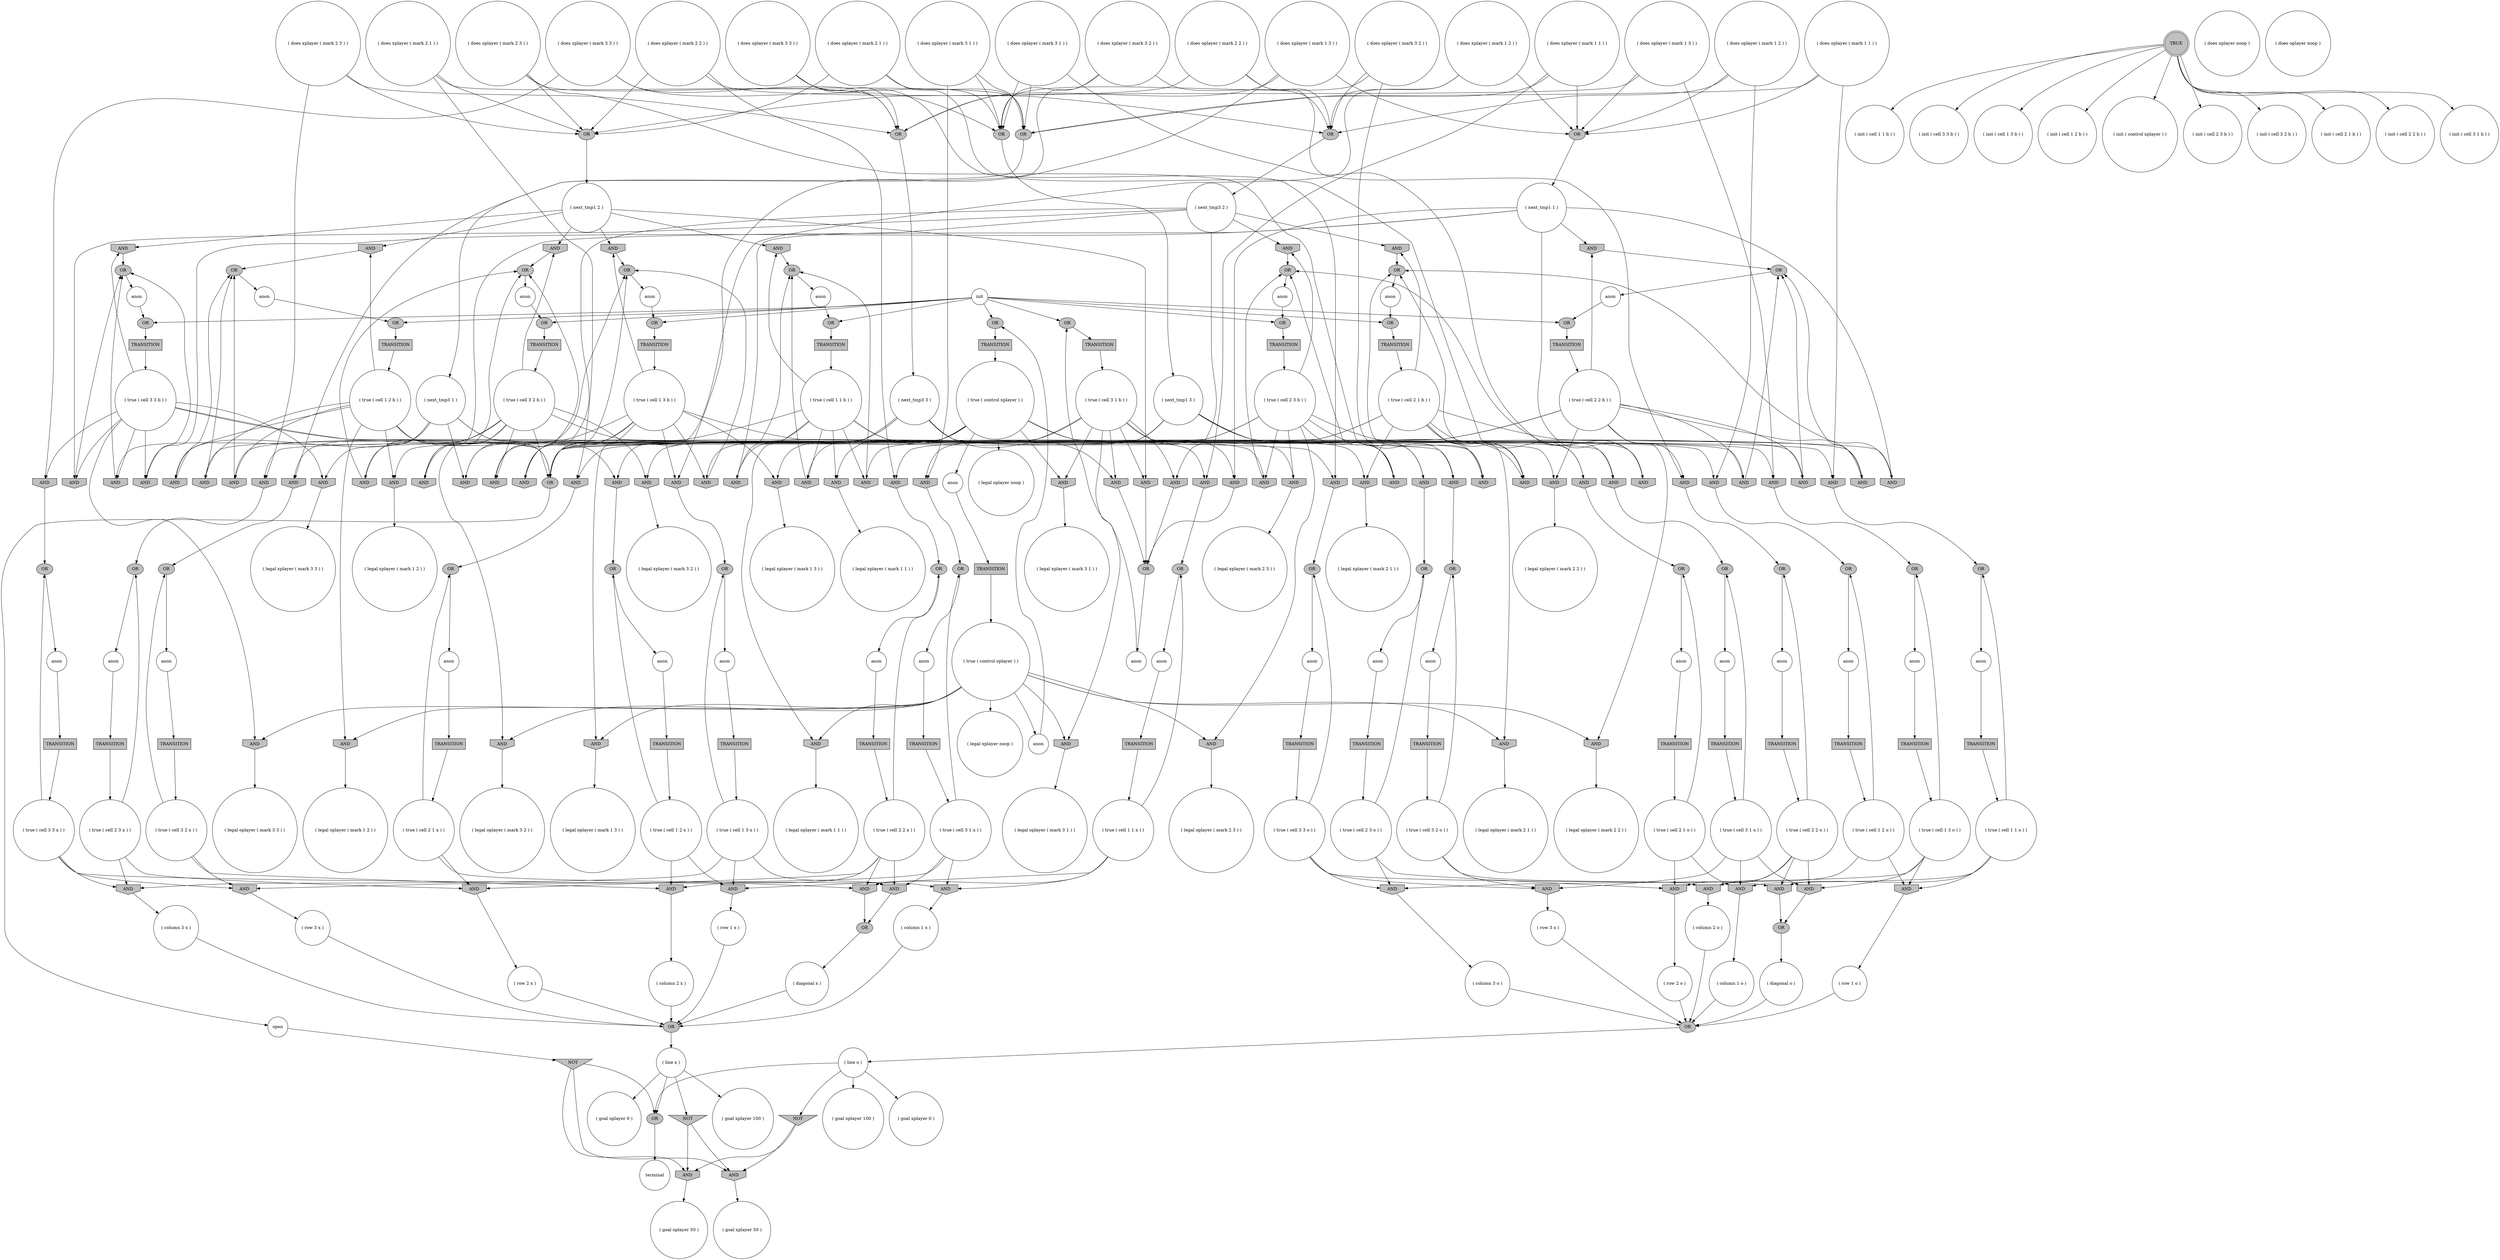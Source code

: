 digraph propNet
{
	"@742d142a"[shape=ellipse, style= filled, fillcolor=grey, label="OR"]; "@742d142a"->"@ea5e9e7"; 
	"@746c0995"[shape=circle, style= filled, fillcolor=white, label="( next_tmp1 1 )"]; "@746c0995"->"@47c7b77e"; "@746c0995"->"@743330e2"; "@746c0995"->"@6fc62aa8"; "@746c0995"->"@c8ec3bc"; "@746c0995"->"@c60090d"; "@746c0995"->"@1fd889aa"; 
	"@1d573137"[shape=circle, style= filled, fillcolor=white, label="anon"]; "@1d573137"->"@7595edfe"; 
	"@5213da08"[shape=circle, style= filled, fillcolor=white, label="( legal oplayer noop )"]; 
	"@4f28cbd3"[shape=circle, style= filled, fillcolor=white, label="( legal oplayer ( mark 2 2 ) )"]; 
	"@47c7b77e"[shape=invhouse, style= filled, fillcolor=grey, label="AND"]; "@47c7b77e"->"@605264dc"; 
	"@37953895"[shape=ellipse, style= filled, fillcolor=grey, label="OR"]; "@37953895"->"@25b5dab5"; 
	"@1bec10c9"[shape=invhouse, style= filled, fillcolor=grey, label="AND"]; "@1bec10c9"->"@597b84f9"; 
	"@33e95386"[shape=circle, style= filled, fillcolor=white, label="( next_tmp1 2 )"]; "@33e95386"->"@97919f6"; "@33e95386"->"@4247609b"; "@33e95386"->"@423a346f"; "@33e95386"->"@fa91f44"; "@33e95386"->"@6edcda91"; "@33e95386"->"@565c1044"; 
	"@3e272454"[shape=circle, style= filled, fillcolor=white, label="( does xplayer ( mark 1 2 ) )"]; "@3e272454"->"@1b6a9d0a"; "@3e272454"->"@ed48578"; "@3e272454"->"@3c5310e4"; 
	"@4af42ea0"[shape=invhouse, style= filled, fillcolor=grey, label="AND"]; "@4af42ea0"->"@72440d13"; 
	"@79c4cc17"[shape=invhouse, style= filled, fillcolor=grey, label="AND"]; "@79c4cc17"->"@519e0684"; 
	"@33c36633"[shape=box, style= filled, fillcolor=grey, label="TRANSITION"]; "@33c36633"->"@5b83f762"; 
	"@3c572554"[shape=circle, style= filled, fillcolor=white, label="anon"]; "@3c572554"->"@1f6592ec"; 
	"@1a6fa30c"[shape=invhouse, style= filled, fillcolor=grey, label="AND"]; "@1a6fa30c"->"@29f05ce9"; 
	"@4629b46a"[shape=ellipse, style= filled, fillcolor=grey, label="OR"]; "@4629b46a"->"@5c03bf22"; 
	"@33bb3ce6"[shape=circle, style= filled, fillcolor=white, label="( init ( cell 1 1 b ) )"]; 
	"@58c1beab"[shape=ellipse, style= filled, fillcolor=grey, label="OR"]; "@58c1beab"->"@17ccfa13"; 
	"@291972f8"[shape=circle, style= filled, fillcolor=white, label="( does xplayer ( mark 2 2 ) )"]; "@291972f8"->"@53bfbe41"; "@291972f8"->"@72c25346"; "@291972f8"->"@3c5310e4"; 
	"@1ebe99f8"[shape=invhouse, style= filled, fillcolor=grey, label="AND"]; "@1ebe99f8"->"@f970646"; 
	"@258bd34e"[shape=box, style= filled, fillcolor=grey, label="TRANSITION"]; "@258bd34e"->"@292e49c3"; 
	"@440939dc"[shape=circle, style= filled, fillcolor=white, label="( legal oplayer ( mark 1 3 ) )"]; 
	"@7ead510"[shape=circle, style= filled, fillcolor=white, label="terminal"]; 
	"@463bfb01"[shape=box, style= filled, fillcolor=grey, label="TRANSITION"]; "@463bfb01"->"@34f07ec4"; 
	"@3b237a89"[shape=circle, style= filled, fillcolor=white, label="( true ( cell 2 1 o ) )"]; "@3b237a89"->"@11ee68d1"; "@3b237a89"->"@34fe7e0e"; "@3b237a89"->"@2a6cb4c8"; 
	"@7b17cda3"[shape=circle, style= filled, fillcolor=white, label="( does oplayer ( mark 2 2 ) )"]; "@7b17cda3"->"@7ab2f62"; "@7b17cda3"->"@72c25346"; "@7b17cda3"->"@3c5310e4"; 
	"@71457184"[shape=invhouse, style= filled, fillcolor=grey, label="AND"]; "@71457184"->"@232934a1"; 
	"@3379bd14"[shape=box, style= filled, fillcolor=grey, label="TRANSITION"]; "@3379bd14"->"@2e900309"; 
	"@153a8045"[shape=circle, style= filled, fillcolor=white, label="( init ( cell 3 3 b ) )"]; 
	"@216891f0"[shape=box, style= filled, fillcolor=grey, label="TRANSITION"]; "@216891f0"->"@28d49111"; 
	"@15223b12"[shape=circle, style= filled, fillcolor=white, label="( does xplayer ( mark 1 3 ) )"]; "@15223b12"->"@1b6a9d0a"; "@15223b12"->"@52603c9f"; "@15223b12"->"@25355ef9"; 
	"@39ee475a"[shape=invhouse, style= filled, fillcolor=grey, label="AND"]; "@39ee475a"->"@440939dc"; 
	"@5b026d9f"[shape=circle, style= filled, fillcolor=white, label="( true ( cell 2 2 x ) )"]; "@5b026d9f"->"@1513e285"; "@5b026d9f"->"@7c8a5ff0"; "@5b026d9f"->"@1946d5dc"; "@5b026d9f"->"@115607b7"; "@5b026d9f"->"@3c76ced6"; 
	"@1fa76740"[shape=circle, style= filled, fillcolor=white, label="( true ( cell 2 3 o ) )"]; "@1fa76740"->"@6c81526f"; "@1fa76740"->"@34fe7e0e"; "@1fa76740"->"@728f5352"; 
	"@50cf99e8"[shape=ellipse, style= filled, fillcolor=grey, label="OR"]; "@50cf99e8"->"@2786bf64"; 
	"@6ad4abda"[shape=invhouse, style= filled, fillcolor=grey, label="AND"]; "@6ad4abda"->"@529bc5b"; 
	"@656c50af"[shape=circle, style= filled, fillcolor=white, label="( true ( cell 1 3 o ) )"]; "@656c50af"->"@7df86f75"; "@656c50af"->"@fc93f91"; "@656c50af"->"@71457184"; "@656c50af"->"@728f5352"; 
	"@6c81526f"[shape=ellipse, style= filled, fillcolor=grey, label="OR"]; "@6c81526f"->"@1e4b2d10"; 
	"@5feee6b2"[shape=box, style= filled, fillcolor=grey, label="TRANSITION"]; "@5feee6b2"->"@79826b7a"; 
	"@46d0cc3a"[shape=circle, style= filled, fillcolor=white, label="anon"]; "@46d0cc3a"->"@756ac176"; 
	"@a93370a"[shape=circle, style= filled, fillcolor=white, label="( goal oplayer 100 )"]; 
	"@717a07ac"[shape=circle, style= filled, fillcolor=white, label="( next_tmp3 2 )"]; "@717a07ac"->"@60216f75"; "@717a07ac"->"@10d32baa"; "@717a07ac"->"@4af42ea0"; "@717a07ac"->"@26a21ac2"; "@717a07ac"->"@19d3f905"; "@717a07ac"->"@1a6fa30c"; 
	"@4247609b"[shape=invhouse, style= filled, fillcolor=grey, label="AND"]; "@4247609b"->"@29f05ce9"; 
	"@415bd8eb"[shape=circle, style= filled, fillcolor=white, label="anon"]; "@415bd8eb"->"@275206d0"; 
	"@fc93f91"[shape=invhouse, style= filled, fillcolor=grey, label="AND"]; "@fc93f91"->"@1236019a"; 
	"@232934a1"[shape=circle, style= filled, fillcolor=white, label="( row 1 o )"]; "@232934a1"->"@2c9a4b70"; 
	"@1fdf75cc"[shape=circle, style= filled, fillcolor=white, label="( legal oplayer ( mark 2 1 ) )"]; 
	"@44ee06be"[shape=circle, style= filled, fillcolor=white, label="( column 2 x )"]; "@44ee06be"->"@7d6545e"; 
	"@4c7c9492"[shape=circle, style= filled, fillcolor=white, label="anon"]; "@4c7c9492"->"@309e7e21"; 
	"@83ceb57"[shape=circle, style= filled, fillcolor=white, label="( line x )"]; "@83ceb57"->"@3e332aff"; "@83ceb57"->"@438da386"; "@83ceb57"->"@50ae997b"; "@83ceb57"->"@4a1fcb1a"; 
	"@78293354"[shape=box, style= filled, fillcolor=grey, label="TRANSITION"]; "@78293354"->"@1fa76740"; 
	"@2a25452e"[shape=circle, style= filled, fillcolor=white, label="( true ( cell 3 1 o ) )"]; "@2a25452e"->"@4e181a7a"; "@2a25452e"->"@11ee68d1"; "@2a25452e"->"@fc93f91"; "@2a25452e"->"@f970646"; 
	"@5ec7640b"[shape=circle, style= filled, fillcolor=white, label="( legal xplayer ( mark 1 3 ) )"]; 
	"@6280d069"[shape=invhouse, style= filled, fillcolor=grey, label="AND"]; "@6280d069"->"@530020bb"; 
	"@3d8b697e"[shape=invhouse, style= filled, fillcolor=grey, label="AND"]; "@3d8b697e"->"@29f05ce9"; 
	"@37350d59"[shape=circle, style= filled, fillcolor=white, label="( true ( cell 3 2 o ) )"]; "@37350d59"->"@4e181a7a"; "@37350d59"->"@52395294"; "@37350d59"->"@654cecee"; 
	"@7ab2f62"[shape=invhouse, style= filled, fillcolor=grey, label="AND"]; "@7ab2f62"->"@58762acf"; 
	"@2c709cb5"[shape=box, style= filled, fillcolor=grey, label="TRANSITION"]; "@2c709cb5"->"@1c05629d"; 
	"@79826b7a"[shape=circle, style= filled, fillcolor=white, label="( true ( cell 1 3 x ) )"]; "@79826b7a"->"@46f2486b"; "@79826b7a"->"@176e8e76"; "@79826b7a"->"@1946d5dc"; "@79826b7a"->"@287d08eb"; 
	"@15e8d410"[shape=ellipse, style= filled, fillcolor=grey, label="OR"]; "@15e8d410"->"@68ba71ac"; 
	"@1fd889aa"[shape=invhouse, style= filled, fillcolor=grey, label="AND"]; "@1fd889aa"->"@432c4c7a"; 
	"@2bb3768b"[shape=circle, style= filled, fillcolor=white, label="( true ( cell 3 3 b ) )"]; "@2bb3768b"->"@743330e2"; "@2bb3768b"->"@6df6f81b"; "@2bb3768b"->"@4af42ea0"; "@2bb3768b"->"@3f36f39e"; "@2bb3768b"->"@fa91f44"; "@2bb3768b"->"@44c2cef3"; "@2bb3768b"->"@39b5bd69"; "@2bb3768b"->"@15e8d410"; "@2bb3768b"->"@660c1d35"; 
	"@5bb5abf7"[shape=box, style= filled, fillcolor=grey, label="TRANSITION"]; "@5bb5abf7"->"@6a65e3ba"; 
	"@139a9de2"[shape=invhouse, style= filled, fillcolor=grey, label="AND"]; "@139a9de2"->"@605264dc"; 
	"@5285e41d"[shape=invhouse, style= filled, fillcolor=grey, label="AND"]; "@5285e41d"->"@476020ed"; 
	"@1d48c"[shape=box, style= filled, fillcolor=grey, label="TRANSITION"]; "@1d48c"->"@385c25dc"; 
	"@60a0c570"[shape=circle, style= filled, fillcolor=white, label="( true ( cell 1 1 x ) )"]; "@60a0c570"->"@46f2486b"; "@60a0c570"->"@7c8a5ff0"; "@60a0c570"->"@79f9805f"; "@60a0c570"->"@da69a9c"; 
	"@51e668d0"[shape=circle, style= filled, fillcolor=white, label="anon"]; "@51e668d0"->"@5a36c9d5"; 
	"@17a32ecd"[shape=circle, style= filled, fillcolor=white, label="( diagonal o )"]; "@17a32ecd"->"@2c9a4b70"; 
	"@1690d0ea"[shape=invhouse, style= filled, fillcolor=grey, label="AND"]; "@1690d0ea"->"@74fe4dd2"; 
	"@287d08eb"[shape=invhouse, style= filled, fillcolor=grey, label="AND"]; "@287d08eb"->"@b3ed2e3"; 
	"@1c05629d"[shape=circle, style= filled, fillcolor=white, label="( true ( cell 1 2 x ) )"]; "@1c05629d"->"@46f2486b"; "@1c05629d"->"@3c76ced6"; "@1c05629d"->"@4629b46a"; 
	"@52603c9f"[shape=invhouse, style= filled, fillcolor=grey, label="AND"]; "@52603c9f"->"@176e8e76"; 
	"@275206d0"[shape=ellipse, style= filled, fillcolor=grey, label="OR"]; "@275206d0"->"@7f7f5281"; 
	"@4a1fcb1a"[shape=circle, style= filled, fillcolor=white, label="( goal xplayer 100 )"]; 
	"@1a23b006"[shape=invhouse, style= filled, fillcolor=grey, label="AND"]; "@1a23b006"->"@2ce6a73d"; 
	"@b8db8eb"[shape=invhouse, style= filled, fillcolor=grey, label="AND"]; "@b8db8eb"->"@29f05ce9"; 
	"@ed48578"[shape=invhouse, style= filled, fillcolor=grey, label="AND"]; "@ed48578"->"@4629b46a"; 
	"@5cd99967"[shape=ellipse, style= filled, fillcolor=grey, label="OR"]; "@5cd99967"->"@51e668d0"; 
	"@7eddb923"[shape=box, style= filled, fillcolor=grey, label="TRANSITION"]; "@7eddb923"->"@3cb243d7"; 
	"@67515d5c"[shape=circle, style= filled, fillcolor=white, label="( column 3 o )"]; "@67515d5c"->"@2c9a4b70"; 
	"@51de4fa6"[shape=circle, style= filled, fillcolor=white, label="( does oplayer ( mark 1 2 ) )"]; "@51de4fa6"->"@1b6a9d0a"; "@51de4fa6"->"@543d8ee8"; "@51de4fa6"->"@3c5310e4"; 
	"@2e9f4434"[shape=box, style= filled, fillcolor=grey, label="TRANSITION"]; "@2e9f4434"->"@315c9cb8"; 
	"@562ca0db"[shape=invhouse, style= filled, fillcolor=grey, label="AND"]; "@562ca0db"->"@476020ed"; 
	"@3d48ff04"[shape=ellipse, style= filled, fillcolor=grey, label="OR"]; "@3d48ff04"->"@7d6c8672"; 
	"@499b3a92"[shape=circle, style= filled, fillcolor=white, label="( init ( cell 1 3 b ) )"]; 
	"@46e48d4"[shape=circle, style= filled, fillcolor=white, label="( goal xplayer 0 )"]; 
	"@25b5dab5"[shape=circle, style= filled, fillcolor=white, label="anon"]; "@25b5dab5"->"@216891f0"; 
	"@52675236"[shape=circle, style= filled, fillcolor=white, label="( legal xplayer ( mark 1 2 ) )"]; 
	"@7811cc36"[shape=circle, style= filled, fillcolor=white, label="anon"]; "@7811cc36"->"@50cf99e8"; 
	"@6fc62aa8"[shape=invhouse, style= filled, fillcolor=grey, label="AND"]; "@6fc62aa8"->"@1a6261c9"; 
	"@1da3d58b"[shape=invhouse, style= filled, fillcolor=grey, label="AND"]; "@1da3d58b"->"@606145c5"; 
	"@3cb243d7"[shape=circle, style= filled, fillcolor=white, label="( true ( cell 1 1 o ) )"]; "@3cb243d7"->"@8232a5d"; "@3cb243d7"->"@74fe4dd2"; "@3cb243d7"->"@11ee68d1"; "@3cb243d7"->"@71457184"; 
	"@42567aef"[shape=invhouse, style= filled, fillcolor=grey, label="AND"]; "@42567aef"->"@605264dc"; 
	"@1513e285"[shape=ellipse, style= filled, fillcolor=grey, label="OR"]; "@1513e285"->"@4c7c9492"; 
	"@756ac176"[shape=box, style= filled, fillcolor=grey, label="TRANSITION"]; "@756ac176"->"@3b237a89"; 
	"@5dbdedf8"[shape=circle, style= filled, fillcolor=white, label="anon"]; "@5dbdedf8"->"@463bfb01"; 
	"@1946d5dc"[shape=invhouse, style= filled, fillcolor=grey, label="AND"]; "@1946d5dc"->"@58c1beab"; 
	"@c60090d"[shape=invhouse, style= filled, fillcolor=grey, label="AND"]; "@c60090d"->"@529bc5b"; 
	"@4158c7fa"[shape=invhouse, style= filled, fillcolor=grey, label="AND"]; "@4158c7fa"->"@6c81526f"; 
	"@2786bf64"[shape=box, style= filled, fillcolor=grey, label="TRANSITION"]; "@2786bf64"->"@7fba18ce"; 
	"@41c61c91"[shape=circle, style= filled, fillcolor=white, label="( legal xplayer ( mark 2 3 ) )"]; 
	"@da69a9c"[shape=invhouse, style= filled, fillcolor=grey, label="AND"]; "@da69a9c"->"@4d28a245"; 
	"@29ed3da1"[shape=circle, style= filled, fillcolor=white, label="( legal xplayer ( mark 3 3 ) )"]; 
	"@68ba71ac"[shape=circle, style= filled, fillcolor=white, label="open"]; "@68ba71ac"->"@f41bf9f"; 
	"@170c8785"[shape=circle, style= filled, fillcolor=white, label="anon"]; "@170c8785"->"@3d6be152"; 
	"@33e1830b"[shape=circle, style= filled, fillcolor=white, label="anon"]; "@33e1830b"->"@4590d40e"; 
	"@7d6c8672"[shape=box, style= filled, fillcolor=grey, label="TRANSITION"]; "@7d6c8672"->"@3fd4c0d2"; 
	"@7c8a5ff0"[shape=invhouse, style= filled, fillcolor=grey, label="AND"]; "@7c8a5ff0"->"@58c1beab"; 
	"@11ee68d1"[shape=invhouse, style= filled, fillcolor=grey, label="AND"]; "@11ee68d1"->"@5d808366"; 
	"@fa91f44"[shape=invhouse, style= filled, fillcolor=grey, label="AND"]; "@fa91f44"->"@72440d13"; 
	"@55e7fe8e"[shape=circle, style= filled, fillcolor=white, label="( does xplayer ( mark 3 2 ) )"]; "@55e7fe8e"->"@60e950e9"; "@55e7fe8e"->"@4c66f987"; "@55e7fe8e"->"@3c5310e4"; 
	"@6deb59b1"[shape=ellipse, style= filled, fillcolor=grey, label="OR"]; "@6deb59b1"->"@764dabd7"; 
	"@6d8177ca"[shape=ellipse, style= filled, fillcolor=grey, label="OR"]; "@6d8177ca"->"@3379bd14"; 
	"@6edcda91"[shape=invhouse, style= filled, fillcolor=grey, label="AND"]; "@6edcda91"->"@476020ed"; 
	"@17093b10"[shape=circle, style= filled, fillcolor=white, label="( row 2 o )"]; "@17093b10"->"@2c9a4b70"; 
	"@72440d13"[shape=ellipse, style= filled, fillcolor=grey, label="OR"]; "@72440d13"->"@51b69500"; 
	"@3c76ced6"[shape=invhouse, style= filled, fillcolor=grey, label="AND"]; "@3c76ced6"->"@44ee06be"; 
	"@258b678c"[shape=invhouse, style= filled, fillcolor=grey, label="AND"]; "@258b678c"->"@72cf2e49"; 
	"@548c491e"[shape=invhouse, style= filled, fillcolor=grey, label="AND"]; "@548c491e"->"@529bc5b"; 
	"@50969ebb"[shape=invhouse, style= filled, fillcolor=grey, label="AND"]; "@50969ebb"->"@55a729c1"; 
	"@51b69500"[shape=circle, style= filled, fillcolor=white, label="anon"]; "@51b69500"->"@35e7f0b"; 
	"@5461eda"[shape=circle, style= filled, fillcolor=white, label="( column 2 o )"]; "@5461eda"->"@2c9a4b70"; 
	"@17ccfa13"[shape=circle, style= filled, fillcolor=white, label="( diagonal x )"]; "@17ccfa13"->"@7d6545e"; 
	"@115607b7"[shape=invhouse, style= filled, fillcolor=grey, label="AND"]; "@115607b7"->"@6c772bd0"; 
	"@660c1d35"[shape=invhouse, style= filled, fillcolor=grey, label="AND"]; "@660c1d35"->"@72440d13"; 
	"@53fd3a3b"[shape=circle, style= filled, fillcolor=white, label="( does xplayer ( mark 1 1 ) )"]; "@53fd3a3b"->"@214fe17"; "@53fd3a3b"->"@1b6a9d0a"; "@53fd3a3b"->"@17cdc4a5"; 
	"@11c2b60e"[shape=invhouse, style= filled, fillcolor=grey, label="AND"]; "@11c2b60e"->"@1fdf75cc"; 
	"@50ae997b"[shape=circle, style= filled, fillcolor=white, label="( goal oplayer 0 )"]; 
	"@3c5310e4"[shape=ellipse, style= filled, fillcolor=grey, label="OR"]; "@3c5310e4"->"@717a07ac"; 
	"@4590d40e"[shape=ellipse, style= filled, fillcolor=grey, label="OR"]; "@4590d40e"->"@5bb5abf7"; 
	"@5b83f762"[shape=circle, style= filled, fillcolor=white, label="( true ( cell 2 2 o ) )"]; "@5b83f762"->"@8232a5d"; "@5b83f762"->"@fc93f91"; "@5b83f762"->"@58762acf"; "@5b83f762"->"@52395294"; "@5b83f762"->"@34fe7e0e"; 
	"@1b6a9d0a"[shape=ellipse, style= filled, fillcolor=grey, label="OR"]; "@1b6a9d0a"->"@746c0995"; 
	"@35e7f0b"[shape=ellipse, style= filled, fillcolor=grey, label="OR"]; "@35e7f0b"->"@616ab8d1"; 
	"@738a2a09"[shape=circle, style= filled, fillcolor=white, label="( does oplayer ( mark 3 3 ) )"]; "@738a2a09"->"@6df6f81b"; "@738a2a09"->"@60e950e9"; "@738a2a09"->"@25355ef9"; 
	"@385c25dc"[shape=circle, style= filled, fillcolor=white, label="( true ( cell 1 3 b ) )"]; "@385c25dc"->"@b8db8eb"; "@385c25dc"->"@14eebce6"; "@385c25dc"->"@4247609b"; "@385c25dc"->"@3d8b697e"; "@385c25dc"->"@39ee475a"; "@385c25dc"->"@15e8d410"; "@385c25dc"->"@192ce7c6"; "@385c25dc"->"@1a6fa30c"; "@385c25dc"->"@52603c9f"; 
	"@29f05ce9"[shape=ellipse, style= filled, fillcolor=grey, label="OR"]; "@29f05ce9"->"@6363da81"; 
	"@4c66f987"[shape=invhouse, style= filled, fillcolor=grey, label="AND"]; "@4c66f987"->"@7d53ccbe"; 
	"@654cecee"[shape=ellipse, style= filled, fillcolor=grey, label="OR"]; "@654cecee"->"@1d573137"; 
	"@77e9247a"[shape=invhouse, style= filled, fillcolor=grey, label="AND"]; "@77e9247a"->"@649df6e3"; 
	"@423a346f"[shape=invhouse, style= filled, fillcolor=grey, label="AND"]; "@423a346f"->"@75b6cb5d"; 
	"@2298c657"[shape=circle, style= filled, fillcolor=white, label="( does oplayer ( mark 3 2 ) )"]; "@2298c657"->"@59ac6a88"; "@2298c657"->"@60e950e9"; "@2298c657"->"@3c5310e4"; 
	"@114beb40"[shape=invtriangle, style= filled, fillcolor=grey, label="NOT"]; "@114beb40"->"@50969ebb"; "@114beb40"->"@258b678c"; 
	"@530020bb"[shape=circle, style= filled, fillcolor=white, label="( legal xplayer ( mark 2 2 ) )"]; 
	"@1d914a39"[shape=invhouse, style= filled, fillcolor=grey, label="AND"]; "@1d914a39"->"@75b6cb5d"; 
	"@3bb59c1b"[shape=invhouse, style= filled, fillcolor=grey, label="AND"]; "@3bb59c1b"->"@21a2fefd"; 
	"@606145c5"[shape=circle, style= filled, fillcolor=white, label="( legal oplayer ( mark 1 2 ) )"]; 
	"@16754ffd"[shape=invhouse, style= filled, fillcolor=grey, label="AND"]; "@16754ffd"->"@6520b476"; 
	"@60216f75"[shape=invhouse, style= filled, fillcolor=grey, label="AND"]; "@60216f75"->"@75b6cb5d"; 
	"@97919f6"[shape=invhouse, style= filled, fillcolor=grey, label="AND"]; "@97919f6"->"@1a6261c9"; 
	"@770cfd02"[shape=circle, style= filled, fillcolor=white, label="anon"]; "@770cfd02"->"@6d8177ca"; 
	"@1621d02f"[shape=circle, style= filled, fillcolor=white, label="( init ( cell 1 2 b ) )"]; 
	"@28d49111"[shape=circle, style= filled, fillcolor=white, label="( true ( cell 2 3 x ) )"]; "@28d49111"->"@37953895"; "@28d49111"->"@115607b7"; "@28d49111"->"@287d08eb"; 
	"@75bf22b3"[shape=circle, style= filled, fillcolor=white, label="( next_tmp1 3 )"]; "@75bf22b3"->"@42567aef"; "@75bf22b3"->"@b8db8eb"; "@75bf22b3"->"@1f5b6382"; "@75bf22b3"->"@b5ee9d9"; "@75bf22b3"->"@3b39c41d"; "@75bf22b3"->"@562ca0db"; 
	"@565c1044"[shape=invhouse, style= filled, fillcolor=grey, label="AND"]; "@565c1044"->"@597b84f9"; 
	"@4a4a117f"[shape=circle, style= filled, fillcolor=white, label="( init ( control xplayer ) )"]; 
	"@bdc22ad"[shape=box, style= filled, fillcolor=grey, label="TRANSITION"]; "@bdc22ad"->"@32535e27"; 
	"@3d6be152"[shape=box, style= filled, fillcolor=grey, label="TRANSITION"]; "@3d6be152"->"@7c6b1066"; 
	"@7fba18ce"[shape=circle, style= filled, fillcolor=white, label="( true ( cell 1 2 b ) )"]; "@7fba18ce"->"@ed48578"; "@7fba18ce"->"@2c54366"; "@7fba18ce"->"@543d8ee8"; "@7fba18ce"->"@1b2d813e"; "@7fba18ce"->"@1da3d58b"; "@7fba18ce"->"@15e8d410"; "@7fba18ce"->"@6edcda91"; "@7fba18ce"->"@562ca0db"; "@7fba18ce"->"@5285e41d"; 
	"@476020ed"[shape=ellipse, style= filled, fillcolor=grey, label="OR"]; "@476020ed"->"@7811cc36"; 
	"@1b2d813e"[shape=invhouse, style= filled, fillcolor=grey, label="AND"]; "@1b2d813e"->"@476020ed"; 
	"@4e181a7a"[shape=invhouse, style= filled, fillcolor=grey, label="AND"]; "@4e181a7a"->"@2d6a5acd"; 
	"@6c772bd0"[shape=circle, style= filled, fillcolor=white, label="( row 2 x )"]; "@6c772bd0"->"@7d6545e"; 
	"@36101828"[shape=ellipse, style= filled, fillcolor=grey, label="OR"]; "@36101828"->"@5aa205d2"; 
	"@3e332aff"[shape=invtriangle, style= filled, fillcolor=grey, label="NOT"]; "@3e332aff"->"@50969ebb"; "@3e332aff"->"@258b678c"; 
	"@58e90d6d"[shape=box, style= filled, fillcolor=grey, label="TRANSITION"]; "@58e90d6d"->"@2a25452e"; 
	"@2c9a4b70"[shape=ellipse, style= filled, fillcolor=grey, label="OR"]; "@2c9a4b70"->"@45cebcf0"; 
	"@81818b6"[shape=circle, style= filled, fillcolor=white, label="( does oplayer ( mark 2 3 ) )"]; "@81818b6"->"@4158c7fa"; "@81818b6"->"@72c25346"; "@81818b6"->"@25355ef9"; 
	"@25355ef9"[shape=ellipse, style= filled, fillcolor=grey, label="OR"]; "@25355ef9"->"@52ee4084"; 
	"@74fe4dd2"[shape=ellipse, style= filled, fillcolor=grey, label="OR"]; "@74fe4dd2"->"@63a751ff"; 
	"@2979ef7c"[shape=circle, style= filled, fillcolor=white, label="( row 3 x )"]; "@2979ef7c"->"@7d6545e"; 
	"@6901dfa5"[shape=invhouse, style= filled, fillcolor=grey, label="AND"]; "@6901dfa5"->"@47d69794"; 
	"@3b870cfc"[shape=circle, style= filled, fillcolor=white, label="init"]; "@3b870cfc"->"@35e7f0b"; "@3b870cfc"->"@742d142a"; "@3b870cfc"->"@7a3d55da"; "@3b870cfc"->"@4edfa6f0"; "@3b870cfc"->"@6d8177ca"; "@3b870cfc"->"@3d48ff04"; "@3b870cfc"->"@50cf99e8"; "@3b870cfc"->"@4590d40e"; "@3b870cfc"->"@1f6592ec"; "@3b870cfc"->"@275206d0"; 
	"@52ee4084"[shape=circle, style= filled, fillcolor=white, label="( next_tmp3 3 )"]; "@52ee4084"->"@548c491e"; "@52ee4084"->"@1bec10c9"; "@52ee4084"->"@17bfcfca"; "@52ee4084"->"@1b2d813e"; "@52ee4084"->"@1d914a39"; "@52ee4084"->"@139a9de2"; 
	"@41ce5a9"[shape=circle, style= filled, fillcolor=white, label="anon"]; "@41ce5a9"->"@58e90d6d"; 
	"@30c01f1c"[shape=doublecircle, style= filled, fillcolor=grey, label="TRUE"]; "@30c01f1c"->"@7932e6fd"; "@30c01f1c"->"@33bb3ce6"; "@30c01f1c"->"@153a8045"; "@30c01f1c"->"@5eac903"; "@30c01f1c"->"@1621d02f"; "@30c01f1c"->"@6e226cfe"; "@30c01f1c"->"@18affbf6"; "@30c01f1c"->"@499b3a92"; "@30c01f1c"->"@4a4a117f"; "@30c01f1c"->"@7cdb2a34"; 
	"@214fe17"[shape=invhouse, style= filled, fillcolor=grey, label="AND"]; "@214fe17"->"@79f9805f"; 
	"@7df86f75"[shape=ellipse, style= filled, fillcolor=grey, label="OR"]; "@7df86f75"->"@415daaef"; 
	"@2c54366"[shape=invhouse, style= filled, fillcolor=grey, label="AND"]; "@2c54366"->"@52675236"; 
	"@75b6cb5d"[shape=ellipse, style= filled, fillcolor=grey, label="OR"]; "@75b6cb5d"->"@33e1830b"; 
	"@743330e2"[shape=invhouse, style= filled, fillcolor=grey, label="AND"]; "@743330e2"->"@72440d13"; 
	"@8232a5d"[shape=invhouse, style= filled, fillcolor=grey, label="AND"]; "@8232a5d"->"@1236019a"; 
	"@3f36f39e"[shape=invhouse, style= filled, fillcolor=grey, label="AND"]; "@3f36f39e"->"@74bcc82f"; 
	"@5a36c9d5"[shape=box, style= filled, fillcolor=grey, label="TRANSITION"]; "@5a36c9d5"->"@615e54e8"; 
	"@c8ec3bc"[shape=invhouse, style= filled, fillcolor=grey, label="AND"]; "@c8ec3bc"->"@597b84f9"; 
	"@19d3f905"[shape=invhouse, style= filled, fillcolor=grey, label="AND"]; "@19d3f905"->"@605264dc"; 
	"@75775dde"[shape=invhouse, style= filled, fillcolor=grey, label="AND"]; "@75775dde"->"@2a6cb4c8"; 
	"@42fced38"[shape=box, style= filled, fillcolor=grey, label="TRANSITION"]; "@42fced38"->"@34e671de"; 
	"@192ce7c6"[shape=invhouse, style= filled, fillcolor=grey, label="AND"]; "@192ce7c6"->"@5ec7640b"; 
	"@72c25346"[shape=ellipse, style= filled, fillcolor=grey, label="OR"]; "@72c25346"->"@33e95386"; 
	"@1555e32a"[shape=circle, style= filled, fillcolor=white, label="anon"]; "@1555e32a"->"@bdc22ad"; 
	"@3a7aa9f6"[shape=circle, style= filled, fillcolor=white, label="( does xplayer ( mark 3 3 ) )"]; "@3a7aa9f6"->"@60e950e9"; "@3a7aa9f6"->"@39b5bd69"; "@3a7aa9f6"->"@25355ef9"; 
	"@7b4e5966"[shape=circle, style= filled, fillcolor=white, label="( true ( cell 2 1 b ) )"]; "@7b4e5966"->"@47c7b77e"; "@7b4e5966"->"@42567aef"; "@7b4e5966"->"@79c4cc17"; "@7b4e5966"->"@77e9247a"; "@7b4e5966"->"@19d3f905"; "@7b4e5966"->"@75775dde"; "@7b4e5966"->"@15e8d410"; "@7b4e5966"->"@11c2b60e"; "@7b4e5966"->"@139a9de2"; 
	"@34e671de"[shape=circle, style= filled, fillcolor=white, label="( true ( cell 3 3 o ) )"]; "@34e671de"->"@8232a5d"; "@34e671de"->"@6deb59b1"; "@34e671de"->"@4e181a7a"; "@34e671de"->"@728f5352"; 
	"@32535e27"[shape=circle, style= filled, fillcolor=white, label="( true ( control oplayer ) )"]; "@32535e27"->"@1a23b006"; "@32535e27"->"@52564db1"; "@32535e27"->"@3f36f39e"; "@32535e27"->"@1da3d58b"; "@32535e27"->"@39ee475a"; "@32535e27"->"@451cf2d"; "@32535e27"->"@133cd05a"; "@32535e27"->"@11c2b60e"; "@32535e27"->"@533db2fd"; "@32535e27"->"@67969fa5"; "@32535e27"->"@3bb59c1b"; 
	"@26a21ac2"[shape=invhouse, style= filled, fillcolor=grey, label="AND"]; "@26a21ac2"->"@1a6261c9"; 
	"@60e950e9"[shape=ellipse, style= filled, fillcolor=grey, label="OR"]; "@60e950e9"->"@75bf22b3"; 
	"@2d6a5acd"[shape=circle, style= filled, fillcolor=white, label="( row 3 o )"]; "@2d6a5acd"->"@2c9a4b70"; 
	"@133cd05a"[shape=circle, style= filled, fillcolor=white, label="anon"]; "@133cd05a"->"@3d48ff04"; 
	"@605264dc"[shape=ellipse, style= filled, fillcolor=grey, label="OR"]; "@605264dc"->"@415bd8eb"; 
	"@4a05c750"[shape=circle, style= filled, fillcolor=white, label="( does oplayer ( mark 1 1 ) )"]; "@4a05c750"->"@1b6a9d0a"; "@4a05c750"->"@1690d0ea"; "@4a05c750"->"@17cdc4a5"; 
	"@f41bf9f"[shape=invtriangle, style= filled, fillcolor=grey, label="NOT"]; "@f41bf9f"->"@50969ebb"; "@f41bf9f"->"@438da386"; "@f41bf9f"->"@258b678c"; 
	"@1e4b2d10"[shape=circle, style= filled, fillcolor=white, label="anon"]; "@1e4b2d10"->"@78293354"; 
	"@46f2486b"[shape=invhouse, style= filled, fillcolor=grey, label="AND"]; "@46f2486b"->"@4a41cd79"; 
	"@7a3d55da"[shape=ellipse, style= filled, fillcolor=grey, label="OR"]; "@7a3d55da"->"@258bd34e"; 
	"@6b5b1b88"[shape=circle, style= filled, fillcolor=white, label="anon"]; "@6b5b1b88"->"@584534b2"; 
	"@584534b2"[shape=box, style= filled, fillcolor=grey, label="TRANSITION"]; "@584534b2"->"@60a0c570"; 
	"@7bfa93a1"[shape=circle, style= filled, fillcolor=white, label="( true ( cell 3 2 b ) )"]; "@7bfa93a1"->"@1a23b006"; "@7bfa93a1"->"@1bec10c9"; "@7bfa93a1"->"@59ac6a88"; "@7bfa93a1"->"@c8ec3bc"; "@7bfa93a1"->"@6901dfa5"; "@7bfa93a1"->"@15e8d410"; "@7bfa93a1"->"@4c66f987"; "@7bfa93a1"->"@60bb94d9"; "@7bfa93a1"->"@565c1044"; 
	"@533db2fd"[shape=circle, style= filled, fillcolor=white, label="( legal xplayer noop )"]; 
	"@ea5e9e7"[shape=box, style= filled, fillcolor=grey, label="TRANSITION"]; "@ea5e9e7"->"@1d272e52"; 
	"@59ac6a88"[shape=invhouse, style= filled, fillcolor=grey, label="AND"]; "@59ac6a88"->"@654cecee"; 
	"@543d8ee8"[shape=invhouse, style= filled, fillcolor=grey, label="AND"]; "@543d8ee8"->"@36101828"; 
	"@b3ed2e3"[shape=circle, style= filled, fillcolor=white, label="( column 3 x )"]; "@b3ed2e3"->"@7d6545e"; 
	"@6b3a19e3"[shape=box, style= filled, fillcolor=grey, label="TRANSITION"]; "@6b3a19e3"->"@7bfa93a1"; 
	"@1151000a"[shape=circle, style= filled, fillcolor=white, label="anon"]; "@1151000a"->"@7a3d55da"; 
	"@29ccd0a"[shape=invhouse, style= filled, fillcolor=grey, label="AND"]; "@29ccd0a"->"@1b814a5"; 
	"@21a2fefd"[shape=circle, style= filled, fillcolor=white, label="( legal oplayer ( mark 2 3 ) )"]; 
	"@309e7e21"[shape=box, style= filled, fillcolor=grey, label="TRANSITION"]; "@309e7e21"->"@5b026d9f"; 
	"@18affbf6"[shape=circle, style= filled, fillcolor=white, label="( init ( cell 2 2 b ) )"]; 
	"@55a729c1"[shape=circle, style= filled, fillcolor=white, label="( goal oplayer 50 )"]; 
	"@14220a0c"[shape=circle, style= filled, fillcolor=white, label="( legal oplayer ( mark 1 1 ) )"]; 
	"@49ada86"[shape=invhouse, style= filled, fillcolor=grey, label="AND"]; "@49ada86"->"@41c61c91"; 
	"@17bfcfca"[shape=invhouse, style= filled, fillcolor=grey, label="AND"]; "@17bfcfca"->"@1a6261c9"; 
	"@3101e0a7"[shape=circle, style= filled, fillcolor=white, label="anon"]; "@3101e0a7"->"@742d142a"; 
	"@462938d8"[shape=circle, style= filled, fillcolor=white, label="( next_tmp3 1 )"]; "@462938d8"->"@3d8b697e"; "@462938d8"->"@660c1d35"; "@462938d8"->"@6ad4abda"; "@462938d8"->"@51032d4b"; "@462938d8"->"@5285e41d"; "@462938d8"->"@60bb94d9"; 
	"@5b4af0fe"[shape=circle, style= filled, fillcolor=white, label="anon"]; "@5b4af0fe"->"@5feee6b2"; 
	"@67354355"[shape=circle, style= filled, fillcolor=white, label="( does xplayer ( mark 2 3 ) )"]; "@67354355"->"@309238ca"; "@67354355"->"@72c25346"; "@67354355"->"@25355ef9"; 
	"@67969fa5"[shape=invhouse, style= filled, fillcolor=grey, label="AND"]; "@67969fa5"->"@4f28cbd3"; 
	"@764dabd7"[shape=circle, style= filled, fillcolor=white, label="anon"]; "@764dabd7"->"@42fced38"; 
	"@7932e6fd"[shape=circle, style= filled, fillcolor=white, label="( init ( cell 2 3 b ) )"]; 
	"@7d6545e"[shape=ellipse, style= filled, fillcolor=grey, label="OR"]; "@7d6545e"->"@83ceb57"; 
	"@5d529976"[shape=circle, style= filled, fillcolor=white, label="( does xplayer ( mark 2 1 ) )"]; "@5d529976"->"@79c4cc17"; "@5d529976"->"@17cdc4a5"; "@5d529976"->"@72c25346"; 
	"@5c03bf22"[shape=circle, style= filled, fillcolor=white, label="anon"]; "@5c03bf22"->"@2c709cb5"; 
	"@176e8e76"[shape=ellipse, style= filled, fillcolor=grey, label="OR"]; "@176e8e76"->"@5b4af0fe"; 
	"@8a70e3a"[shape=circle, style= filled, fillcolor=white, label="anon"]; "@8a70e3a"->"@2eaafcb8"; 
	"@4edfa6f0"[shape=ellipse, style= filled, fillcolor=grey, label="OR"]; "@4edfa6f0"->"@1d48c"; 
	"@53bfbe41"[shape=invhouse, style= filled, fillcolor=grey, label="AND"]; "@53bfbe41"->"@1513e285"; 
	"@52395294"[shape=invhouse, style= filled, fillcolor=grey, label="AND"]; "@52395294"->"@5461eda"; 
	"@2a6cb4c8"[shape=ellipse, style= filled, fillcolor=grey, label="OR"]; "@2a6cb4c8"->"@46d0cc3a"; 
	"@7d53ccbe"[shape=ellipse, style= filled, fillcolor=grey, label="OR"]; "@7d53ccbe"->"@8a70e3a"; 
	"@7cdb2a34"[shape=circle, style= filled, fillcolor=white, label="( init ( cell 3 1 b ) )"]; 
	"@7d3eea2f"[shape=circle, style= filled, fillcolor=white, label="( does oplayer ( mark 1 3 ) )"]; "@7d3eea2f"->"@1b6a9d0a"; "@7d3eea2f"->"@14eebce6"; "@7d3eea2f"->"@25355ef9"; 
	"@649df6e3"[shape=circle, style= filled, fillcolor=white, label="( legal xplayer ( mark 2 1 ) )"]; 
	"@14eebce6"[shape=invhouse, style= filled, fillcolor=grey, label="AND"]; "@14eebce6"->"@7df86f75"; 
	"@1f5b6382"[shape=invhouse, style= filled, fillcolor=grey, label="AND"]; "@1f5b6382"->"@529bc5b"; 
	"@26b58796"[shape=invhouse, style= filled, fillcolor=grey, label="AND"]; "@26b58796"->"@2979ef7c"; 
	"@597b84f9"[shape=ellipse, style= filled, fillcolor=grey, label="OR"]; "@597b84f9"->"@3c572554"; 
	"@3b39c41d"[shape=invhouse, style= filled, fillcolor=grey, label="AND"]; "@3b39c41d"->"@432c4c7a"; 
	"@2eaafcb8"[shape=box, style= filled, fillcolor=grey, label="TRANSITION"]; "@2eaafcb8"->"@258d3fca"; 
	"@292e49c3"[shape=circle, style= filled, fillcolor=white, label="( true ( cell 2 3 b ) )"]; "@292e49c3"->"@49ada86"; "@292e49c3"->"@10d32baa"; "@292e49c3"->"@15e8d410"; "@292e49c3"->"@1fd889aa"; "@292e49c3"->"@3b39c41d"; "@292e49c3"->"@4158c7fa"; "@292e49c3"->"@309238ca"; "@292e49c3"->"@51032d4b"; "@292e49c3"->"@3bb59c1b"; 
	"@51032d4b"[shape=invhouse, style= filled, fillcolor=grey, label="AND"]; "@51032d4b"->"@432c4c7a"; 
	"@5eac903"[shape=circle, style= filled, fillcolor=white, label="( init ( cell 3 2 b ) )"]; 
	"@7595edfe"[shape=box, style= filled, fillcolor=grey, label="TRANSITION"]; "@7595edfe"->"@37350d59"; 
	"@1a6261c9"[shape=ellipse, style= filled, fillcolor=grey, label="OR"]; "@1a6261c9"->"@3101e0a7"; 
	"@7c6b1066"[shape=circle, style= filled, fillcolor=white, label="( true ( cell 3 3 x ) )"]; "@7c6b1066"->"@26b58796"; "@7c6b1066"->"@7c8a5ff0"; "@7c6b1066"->"@6fe2479"; "@7c6b1066"->"@287d08eb"; 
	"@10d32baa"[shape=invhouse, style= filled, fillcolor=grey, label="AND"]; "@10d32baa"->"@432c4c7a"; 
	"@1236019a"[shape=ellipse, style= filled, fillcolor=grey, label="OR"]; "@1236019a"->"@17a32ecd"; 
	"@529bc5b"[shape=ellipse, style= filled, fillcolor=grey, label="OR"]; "@529bc5b"->"@770cfd02"; 
	"@154045de"[shape=box, style= filled, fillcolor=grey, label="TRANSITION"]; "@154045de"->"@656c50af"; 
	"@6e226cfe"[shape=circle, style= filled, fillcolor=white, label="( init ( cell 2 1 b ) )"]; 
	"@5aa205d2"[shape=circle, style= filled, fillcolor=white, label="anon"]; "@5aa205d2"->"@2e9f4434"; 
	"@309238ca"[shape=invhouse, style= filled, fillcolor=grey, label="AND"]; "@309238ca"->"@37953895"; 
	"@438da386"[shape=ellipse, style= filled, fillcolor=grey, label="OR"]; "@438da386"->"@7ead510"; 
	"@63a751ff"[shape=circle, style= filled, fillcolor=white, label="anon"]; "@63a751ff"->"@7eddb923"; 
	"@6e5e67f1"[shape=invhouse, style= filled, fillcolor=grey, label="AND"]; "@6e5e67f1"->"@5cd99967"; 
	"@4d28a245"[shape=circle, style= filled, fillcolor=white, label="( column 1 x )"]; "@4d28a245"->"@7d6545e"; 
	"@47d69794"[shape=circle, style= filled, fillcolor=white, label="( legal xplayer ( mark 3 2 ) )"]; 
	"@39b5bd69"[shape=invhouse, style= filled, fillcolor=grey, label="AND"]; "@39b5bd69"->"@6fe2479"; 
	"@54697123"[shape=circle, style= filled, fillcolor=white, label="( does oplayer ( mark 3 1 ) )"]; "@54697123"->"@1ebe99f8"; "@54697123"->"@60e950e9"; "@54697123"->"@17cdc4a5"; 
	"@307b41d6"[shape=circle, style= filled, fillcolor=white, label="( does xplayer ( mark 3 1 ) )"]; "@307b41d6"->"@6e5e67f1"; "@307b41d6"->"@60e950e9"; "@307b41d6"->"@17cdc4a5"; 
	"@616ab8d1"[shape=box, style= filled, fillcolor=grey, label="TRANSITION"]; "@616ab8d1"->"@2bb3768b"; 
	"@728f5352"[shape=invhouse, style= filled, fillcolor=grey, label="AND"]; "@728f5352"->"@67515d5c"; 
	"@2e900309"[shape=circle, style= filled, fillcolor=white, label="( true ( cell 2 2 b ) )"]; "@2e900309"->"@548c491e"; "@2e900309"->"@1f5b6382"; "@2e900309"->"@6280d069"; "@2e900309"->"@c60090d"; "@2e900309"->"@53bfbe41"; "@2e900309"->"@15e8d410"; "@2e900309"->"@7ab2f62"; "@2e900309"->"@6ad4abda"; "@2e900309"->"@67969fa5"; 
	"@35f4a968"[shape=circle, style= filled, fillcolor=white, label="anon"]; "@35f4a968"->"@33c36633"; 
	"@34f07ec4"[shape=circle, style= filled, fillcolor=white, label="( true ( cell 2 1 x ) )"]; "@34f07ec4"->"@115607b7"; "@34f07ec4"->"@da69a9c"; "@34f07ec4"->"@519e0684"; 
	"@4bddc941"[shape=circle, style= filled, fillcolor=white, label="( does xplayer noop )"]; 
	"@72cf2e49"[shape=circle, style= filled, fillcolor=white, label="( goal xplayer 50 )"]; 
	"@4a41cd79"[shape=circle, style= filled, fillcolor=white, label="( row 1 x )"]; "@4a41cd79"->"@7d6545e"; 
	"@451cf2d"[shape=invhouse, style= filled, fillcolor=grey, label="AND"]; "@451cf2d"->"@3e874920"; 
	"@45cebcf0"[shape=circle, style= filled, fillcolor=white, label="( line o )"]; "@45cebcf0"->"@a93370a"; "@45cebcf0"->"@114beb40"; "@45cebcf0"->"@438da386"; "@45cebcf0"->"@46e48d4"; 
	"@f970646"[shape=ellipse, style= filled, fillcolor=grey, label="OR"]; "@f970646"->"@41ce5a9"; 
	"@60bb94d9"[shape=invhouse, style= filled, fillcolor=grey, label="AND"]; "@60bb94d9"->"@597b84f9"; 
	"@432c4c7a"[shape=ellipse, style= filled, fillcolor=grey, label="OR"]; "@432c4c7a"->"@1151000a"; 
	"@1b814a5"[shape=circle, style= filled, fillcolor=white, label="( legal xplayer ( mark 1 1 ) )"]; 
	"@3e874920"[shape=circle, style= filled, fillcolor=white, label="( legal oplayer ( mark 3 1 ) )"]; 
	"@315c9cb8"[shape=circle, style= filled, fillcolor=white, label="( true ( cell 1 2 o ) )"]; "@315c9cb8"->"@36101828"; "@315c9cb8"->"@52395294"; "@315c9cb8"->"@71457184"; 
	"@1d272e52"[shape=circle, style= filled, fillcolor=white, label="( true ( cell 3 1 b ) )"]; "@1d272e52"->"@16754ffd"; "@1d272e52"->"@97919f6"; "@1d272e52"->"@1ebe99f8"; "@1d272e52"->"@17bfcfca"; "@1d272e52"->"@26a21ac2"; "@1d272e52"->"@6e5e67f1"; "@1d272e52"->"@6fc62aa8"; "@1d272e52"->"@451cf2d"; "@1d272e52"->"@15e8d410"; 
	"@6fe2479"[shape=ellipse, style= filled, fillcolor=grey, label="OR"]; "@6fe2479"->"@170c8785"; 
	"@1f6592ec"[shape=ellipse, style= filled, fillcolor=grey, label="OR"]; "@1f6592ec"->"@6b3a19e3"; 
	"@258d3fca"[shape=circle, style= filled, fillcolor=white, label="( true ( cell 3 2 x ) )"]; "@258d3fca"->"@26b58796"; "@258d3fca"->"@7d53ccbe"; "@258d3fca"->"@3c76ced6"; 
	"@5d808366"[shape=circle, style= filled, fillcolor=white, label="( column 1 o )"]; "@5d808366"->"@2c9a4b70"; 
	"@415daaef"[shape=circle, style= filled, fillcolor=white, label="anon"]; "@415daaef"->"@154045de"; 
	"@17cdc4a5"[shape=ellipse, style= filled, fillcolor=grey, label="OR"]; "@17cdc4a5"->"@462938d8"; 
	"@615e54e8"[shape=circle, style= filled, fillcolor=white, label="( true ( cell 3 1 x ) )"]; "@615e54e8"->"@5cd99967"; "@615e54e8"->"@26b58796"; "@615e54e8"->"@1946d5dc"; "@615e54e8"->"@da69a9c"; 
	"@34fe7e0e"[shape=invhouse, style= filled, fillcolor=grey, label="AND"]; "@34fe7e0e"->"@17093b10"; 
	"@74bcc82f"[shape=circle, style= filled, fillcolor=white, label="( legal oplayer ( mark 3 3 ) )"]; 
	"@79f9805f"[shape=ellipse, style= filled, fillcolor=grey, label="OR"]; "@79f9805f"->"@6b5b1b88"; 
	"@6520b476"[shape=circle, style= filled, fillcolor=white, label="( legal xplayer ( mark 3 1 ) )"]; 
	"@7f7f5281"[shape=box, style= filled, fillcolor=grey, label="TRANSITION"]; "@7f7f5281"->"@7b4e5966"; 
	"@519e0684"[shape=ellipse, style= filled, fillcolor=grey, label="OR"]; "@519e0684"->"@5dbdedf8"; 
	"@6a65e3ba"[shape=circle, style= filled, fillcolor=white, label="( true ( cell 1 1 b ) )"]; "@6a65e3ba"->"@214fe17"; "@6a65e3ba"->"@60216f75"; "@6a65e3ba"->"@b5ee9d9"; "@6a65e3ba"->"@52564db1"; "@6a65e3ba"->"@423a346f"; "@6a65e3ba"->"@1690d0ea"; "@6a65e3ba"->"@29ccd0a"; "@6a65e3ba"->"@15e8d410"; "@6a65e3ba"->"@1d914a39"; 
	"@6df6f81b"[shape=invhouse, style= filled, fillcolor=grey, label="AND"]; "@6df6f81b"->"@6deb59b1"; 
	"@b5ee9d9"[shape=invhouse, style= filled, fillcolor=grey, label="AND"]; "@b5ee9d9"->"@75b6cb5d"; 
	"@52564db1"[shape=invhouse, style= filled, fillcolor=grey, label="AND"]; "@52564db1"->"@14220a0c"; 
	"@44c2cef3"[shape=invhouse, style= filled, fillcolor=grey, label="AND"]; "@44c2cef3"->"@29ed3da1"; 
	"@6363da81"[shape=circle, style= filled, fillcolor=white, label="anon"]; "@6363da81"->"@4edfa6f0"; 
	"@2ce6a73d"[shape=circle, style= filled, fillcolor=white, label="( legal oplayer ( mark 3 2 ) )"]; 
	"@58762acf"[shape=ellipse, style= filled, fillcolor=grey, label="OR"]; "@58762acf"->"@35f4a968"; 
	"@78618ac5"[shape=circle, style= filled, fillcolor=white, label="( does oplayer noop )"]; 
	"@2531a042"[shape=circle, style= filled, fillcolor=white, label="( does oplayer ( mark 2 1 ) )"]; "@2531a042"->"@17cdc4a5"; "@2531a042"->"@75775dde"; "@2531a042"->"@72c25346"; 
	"@3fd4c0d2"[shape=circle, style= filled, fillcolor=white, label="( true ( control xplayer ) )"]; "@3fd4c0d2"->"@2c54366"; "@3fd4c0d2"->"@16754ffd"; "@3fd4c0d2"->"@49ada86"; "@3fd4c0d2"->"@6280d069"; "@3fd4c0d2"->"@77e9247a"; "@3fd4c0d2"->"@44c2cef3"; "@3fd4c0d2"->"@29ccd0a"; "@3fd4c0d2"->"@6901dfa5"; "@3fd4c0d2"->"@5213da08"; "@3fd4c0d2"->"@192ce7c6"; "@3fd4c0d2"->"@1555e32a"; 
}